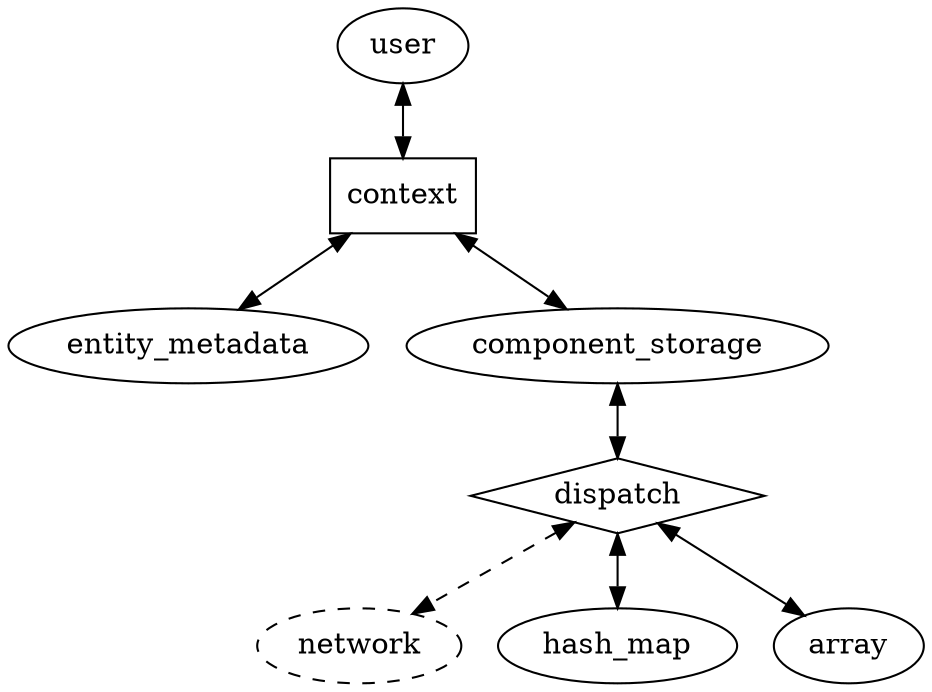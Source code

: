 

digraph
{
    dispatch [shape="diamond"]
    context [shape="rectangle"]
    network [style="dashed"]


    user -> context [dir="both"]
    context -> entity_metadata [dir="both"]
    context -> component_storage [dir="both"]
    component_storage -> dispatch [dir="both"]

    subgraph
    {

        dispatch -> network [dir="both", style="dashed"]
        dispatch -> hash_map [dir="both"]
        dispatch -> array [dir="both"]
    }
}


